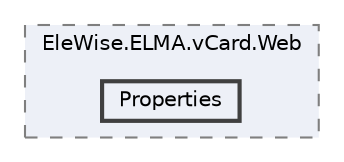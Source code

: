 digraph "Web/Modules/EleWise.ELMA.vCard.Web/Properties"
{
 // LATEX_PDF_SIZE
  bgcolor="transparent";
  edge [fontname=Helvetica,fontsize=10,labelfontname=Helvetica,labelfontsize=10];
  node [fontname=Helvetica,fontsize=10,shape=box,height=0.2,width=0.4];
  compound=true
  subgraph clusterdir_275b925f215579105d8207943118cc90 {
    graph [ bgcolor="#edf0f7", pencolor="grey50", label="EleWise.ELMA.vCard.Web", fontname=Helvetica,fontsize=10 style="filled,dashed", URL="dir_275b925f215579105d8207943118cc90.html",tooltip=""]
  dir_7f88ff61e51ffaf8a5d7e3daafb76e9f [label="Properties", fillcolor="#edf0f7", color="grey25", style="filled,bold", URL="dir_7f88ff61e51ffaf8a5d7e3daafb76e9f.html",tooltip=""];
  }
}
